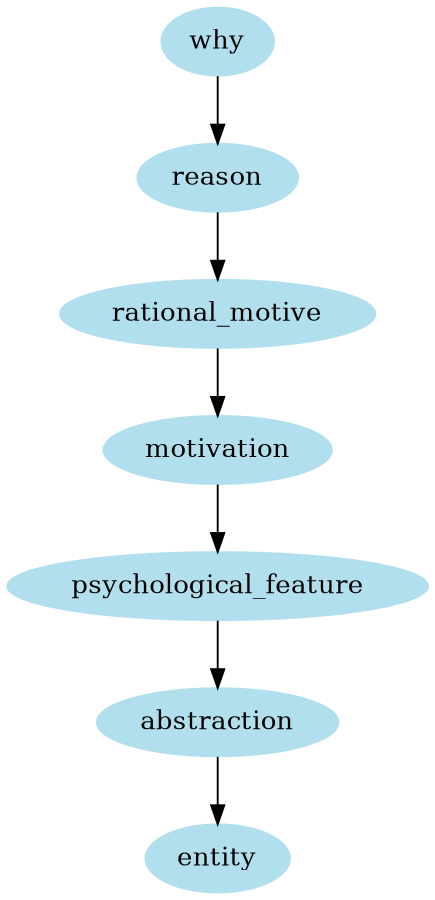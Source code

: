 digraph unix {
	node [color=lightblue2 style=filled]
	size="6,6"
	why -> reason
	reason -> rational_motive
	rational_motive -> motivation
	motivation -> psychological_feature
	psychological_feature -> abstraction
	abstraction -> entity
}
